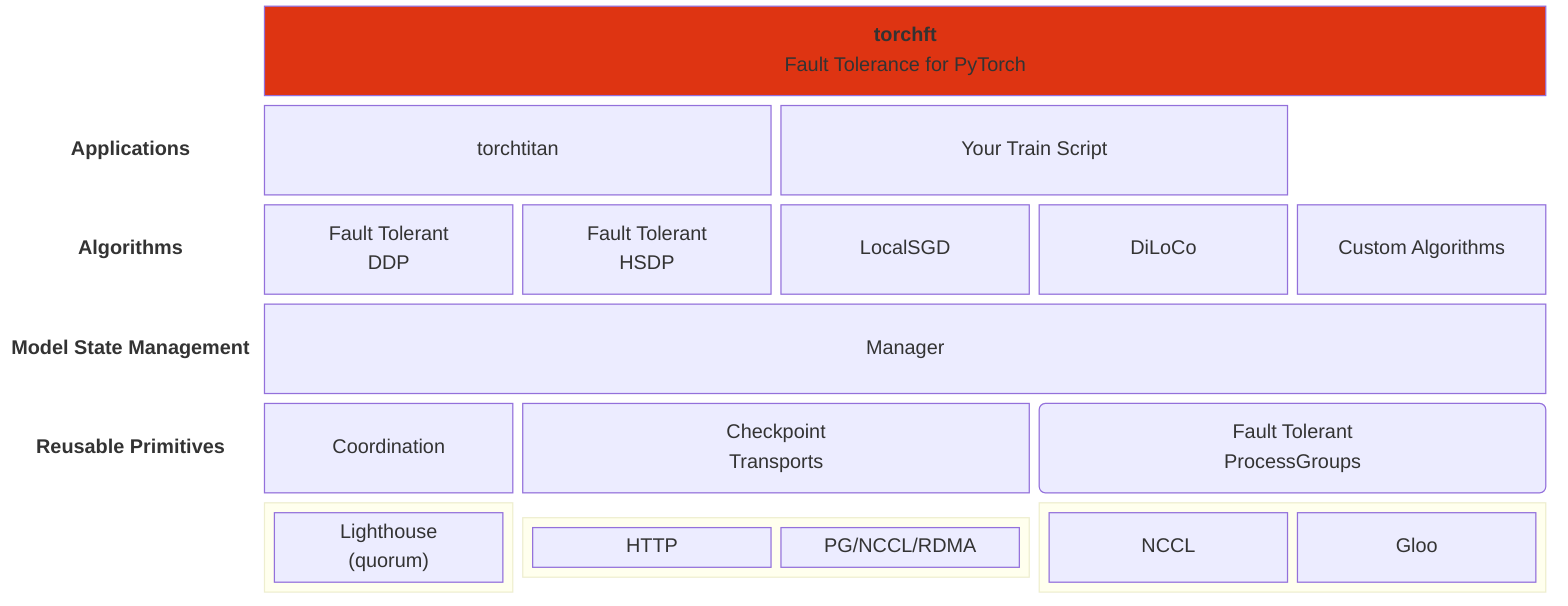 block-beta
  columns 6

  space
  title["<b>torchft</b>\nFault Tolerance for PyTorch"]:5

  a["Applications"]
  torchtitan:2
  custom["Your Train Script"]:2
  space

  b["Algorithms"]
  ddp["Fault Tolerant\n DDP"]
  ft["Fault Tolerant\n HSDP"]
  LocalSGD
  DiLoCo
  customalg["Custom Algorithms"]

  c["Model State Management"]
  Manager:5

  d["Reusable Primitives"]

  Coordination
  checkpoint["Checkpoint\nTransports"]:2
  pgs("Fault Tolerant\nProcessGroups"):2

  space

  block:coordgroup:1
    Lighthouse["Lighthouse\n(quorum)"]
  end

  block:checkpoint_transports:2
    HTTP
    PG/NCCL/RDMA
  end

  block:pggroup:2
    NCCL
    Gloo
  end

  style title fill:#DE3412,font-weight:bold,color:white
  classDef category font-weight:bold,stroke-width:0,fill:transparent
  class a,b,c,d category